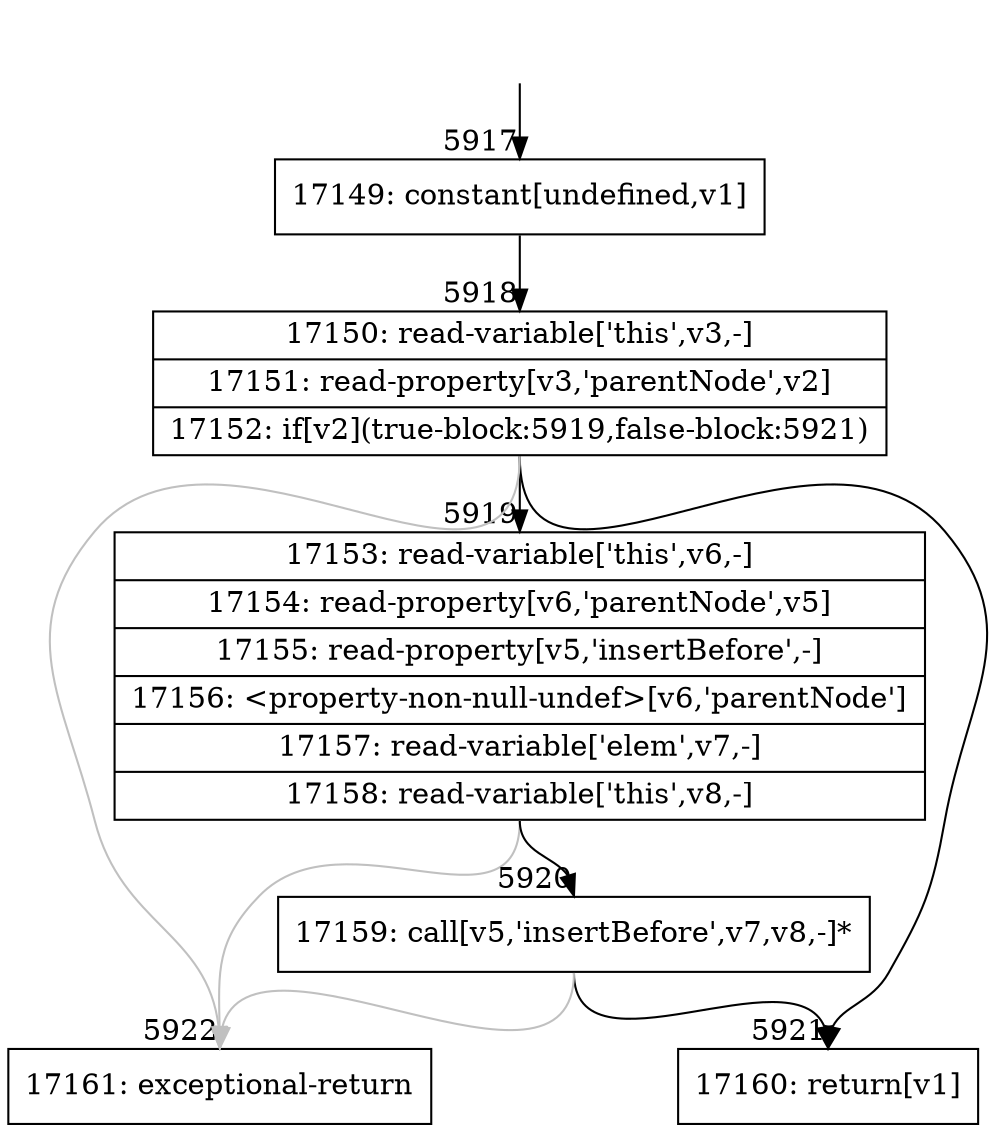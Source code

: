 digraph {
rankdir="TD"
BB_entry390[shape=none,label=""];
BB_entry390 -> BB5917 [tailport=s, headport=n, headlabel="    5917"]
BB5917 [shape=record label="{17149: constant[undefined,v1]}" ] 
BB5917 -> BB5918 [tailport=s, headport=n, headlabel="      5918"]
BB5918 [shape=record label="{17150: read-variable['this',v3,-]|17151: read-property[v3,'parentNode',v2]|17152: if[v2](true-block:5919,false-block:5921)}" ] 
BB5918 -> BB5919 [tailport=s, headport=n, headlabel="      5919"]
BB5918 -> BB5921 [tailport=s, headport=n, headlabel="      5921"]
BB5918 -> BB5922 [tailport=s, headport=n, color=gray, headlabel="      5922"]
BB5919 [shape=record label="{17153: read-variable['this',v6,-]|17154: read-property[v6,'parentNode',v5]|17155: read-property[v5,'insertBefore',-]|17156: \<property-non-null-undef\>[v6,'parentNode']|17157: read-variable['elem',v7,-]|17158: read-variable['this',v8,-]}" ] 
BB5919 -> BB5920 [tailport=s, headport=n, headlabel="      5920"]
BB5919 -> BB5922 [tailport=s, headport=n, color=gray]
BB5920 [shape=record label="{17159: call[v5,'insertBefore',v7,v8,-]*}" ] 
BB5920 -> BB5921 [tailport=s, headport=n]
BB5920 -> BB5922 [tailport=s, headport=n, color=gray]
BB5921 [shape=record label="{17160: return[v1]}" ] 
BB5922 [shape=record label="{17161: exceptional-return}" ] 
}

